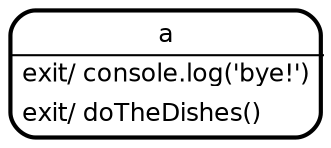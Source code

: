 digraph "state transitions" {
  fontname="Helvetica" fontsize=12 penwidth=2.0 splines=true ordering=out compound=true overlap=scale nodesep=0.3 ranksep=0.1
  node [shape=plaintext style=filled fillcolor="#FFFFFF01" fontname=Helvetica fontsize=12 penwidth=2.0]
  edge [fontname=Helvetica fontsize=10]

  "a" [margin=0 class="state regular" color="black" label= <
    <table align="center" cellborder="0" border="2" style="rounded" width="48">
      <tr><td width="48" cellpadding="2">a</td></tr>
        <hr/><tr><td align="left" cellpadding="2">exit/ console.log(&#x27;bye!&#x27;)</td></tr>
        <tr><td align="left" cellpadding="2">exit/ doTheDishes()</td></tr>
    </table>
  >]

}
